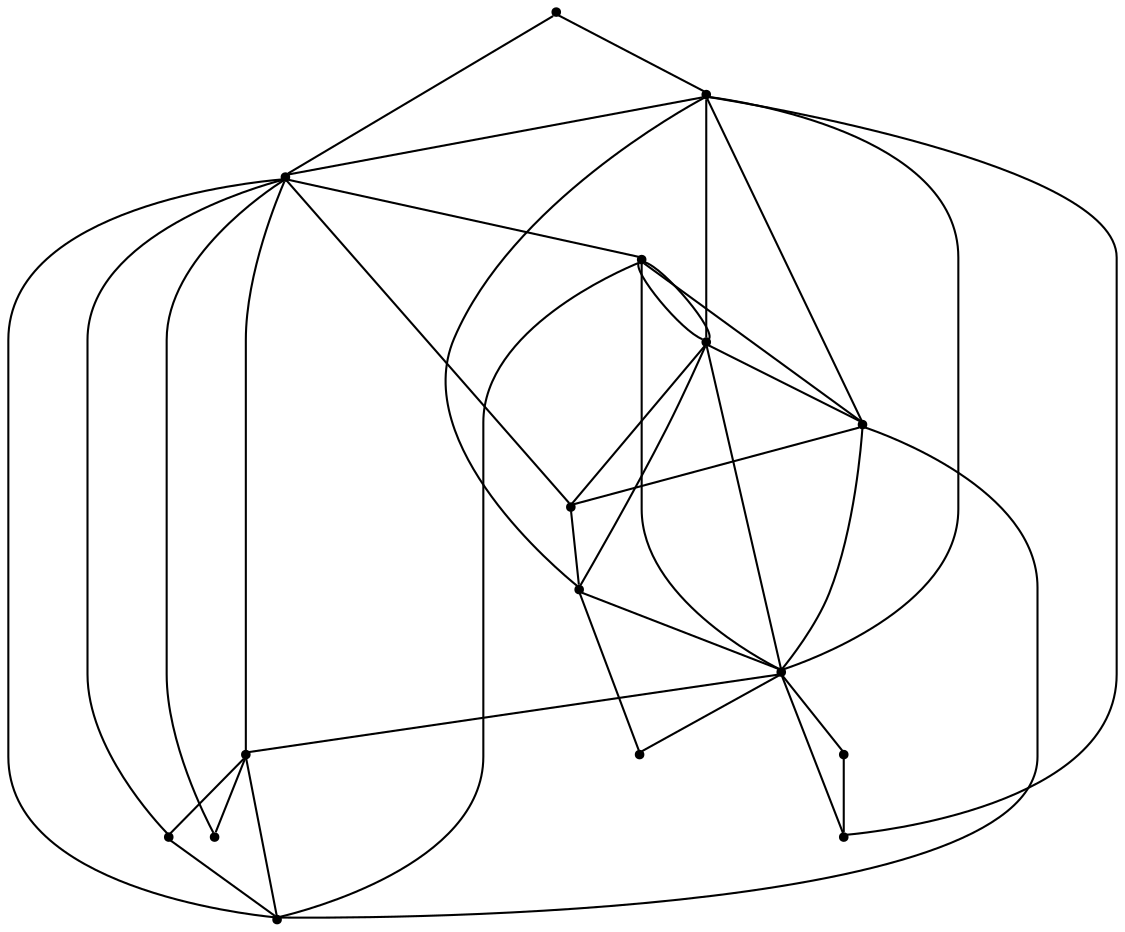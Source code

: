 graph {
  node [shape=point,comment="{\"directed\":false,\"doi\":\"10.1007/978-3-319-50106-2_24\",\"figure\":\"2 (1)\"}"]

  v0 [pos="1291.7318105174895,995.3076816558641"]
  v1 [pos="863.241655287778,1117.876685788236"]
  v2 [pos="1218.6024276571484,868.617181154264"]
  v3 [pos="1157.8303409790851,932.4776263996724"]
  v4 [pos="1016.7161167067297,838.7461249736691"]
  v5 [pos="764.3592494076656,796.515936943923"]
  v6 [pos="1145.4700243469667,1068.4372015664455"]
  v7 [pos="886.9360668729973,1024.1483319503327"]
  v8 [pos="698.4404433779696,1097.2768185617904"]
  v9 [pos="1090.8779688081272,751.1967727200511"]
  v10 [pos="1114.5692327666707,867.5846609791615"]
  v11 [pos="981.6939054217617,951.0177469468083"]
  v12 [pos="706.6792131285807,928.3561300304442"]
  v13 [pos="570.7159209405306,1068.4372015664455"]
  v14 [pos="570.7159209405306,862.433935095117"]
  v15 [pos="483.1644782839476,940.7162951787192"]

  v0 -- v1 [id="-1",pos="1291.7318105174895,995.3076816558641 1260.0380713685006,1126.3561450569177 1059.1852788680303,1201.5463654613845 863.241655287778,1117.876685788236"]
  v2 -- v3 [id="-2",pos="1218.6024276571484,868.617181154264 1183.5802481663893,883.7246025280116 1163.3227587635326,905.0110731767733 1157.8303409790851,932.4776263996724"]
  v3 -- v4 [id="-3",pos="1157.8303409790851,932.4776263996724 1092.5908182214469,907.0696593816824 1045.5541477082193,875.8275901299797 1016.7161167067297,838.7461249736691"]
  v3 -- v0 [id="-4",pos="1157.8303409790851,932.4776263996724 1218.256665635916,975.0505041095572 1262.8929369694656,995.9952547896654 1291.7318105174895,995.3076816558641"]
  v3 -- v5 [id="-5",pos="1157.8303409790851,932.4776263996724 994.5583987207024,898.9893238222015 863.3999745507414,853.6701595983293 764.3592494076656,796.515936943923"]
  v6 -- v3 [id="-7",pos="1145.4700243469667,1068.4372015664455 1165.3816245517555,1017.627578603575 1169.4988474208594,972.3042175955699 1157.8303409790851,932.4776263996724"]
  v6 -- v7 [id="-8",pos="1145.4700243469667,1068.4372015664455 1016.5285785658342,1054.8621468961946 930.3564799688496,1040.1016755743572 886.9360668729973,1024.1483319503327"]
  v6 -- v8 [id="-9",pos="1145.4700243469667,1068.4372015664455 934.5528704179874,1167.5580096956946 817.1257927541293,1185.0689643156525 698.4404433779696,1097.2768185617904"]
  v2 -- v4 [id="-10",pos="1218.6024276571484,868.617181154264 1137.4645287066803,896.6597906901558 1123.0454734631746,896.6597906901558 1108.3640524082473,886.8791852680359 1093.6908978476206,877.0943830617831 1078.7551231219015,857.5248422369159 1016.7161167067297,838.7461249736691"]
  v9 -- v10 [id="-11",pos="1090.8779688081272,751.1967727200511 1081.26406773059,811.6223250185469 1089.15704366576,850.4196866996283 1114.5692327666707,867.5846609791615"]
  v9 -- v2 [id="-12",pos="1090.8779688081272,751.1967727200511 1173.2785429688226,802.0083827966209 1215.8520060322521,841.1516612304886 1218.6024276571484,868.617181154264"]
  v9 -- v3 [id="-13",pos="1090.8779688081272,751.1967727200511 1137.039376545952,826.8870463127369 1159.3637438776614,887.3167953953661 1157.8303409790851,932.4776263996724"]
  v4 -- v9 [id="-14",pos="1016.7161167067297,838.7461249736691 1066.157430926517,780.3759953950728 1090.8780006023362,751.1967727200508 1090.8779688081272,751.1967727200511"]
  v4 -- v5 [id="-15",pos="1016.7161167067297,838.7461249736691 1007.1937352593643,835.3049050567381 994.8876595475422,831.4085089273744 971.7131150712121,825.2534798827585 948.5344373477316,819.102520446999 914.4872908597432,810.6929280959871 882.7989567262584,805.463099189798 851.1105590043561,800.2331431083321 821.7850432956901,798.1828232964124 802.2986270458384,797.7702666986038 782.8163440431371,797.3619068849284 773.17316049925,798.5911831100877 764.3592494076656,796.515936943923"]
  v11 -- v6 [id="-16",pos="981.6939054217617,951.0177469468083 1034.7272657688857,969.0287547549855 1089.3193213077252,1008.1719696012146 1145.4700243469667,1068.4372015664455"]
  v11 -- v1 [id="-17",pos="981.6939054217617,951.0177469468083 944.0835024625492,1028.079160785879 904.6022169749333,1083.7040371496116 863.241655287778,1117.876685788236"]
  v7 -- v11 [id="-18",pos="886.9360668729973,1024.1483319503327 930.1982083971996,1009.0429930717419 961.782384702495,984.664382743845 981.6939054217617,951.0177469468083"]
  v1 -- v7 [id="-19",pos="863.241655287778,1117.876685788236 865.9879595626284,1080.7952206319255 873.8850687449486,1049.5572845767174 886.9360668729973,1024.1483319503327"]
  v1 -- v3 [id="-20",pos="863.241655287778,1117.876685788236 993.1831720111498,1063.7927127684525 1091.3779327422772,1001.9919506147155 1157.8303409790851,932.4776263996724"]
  v7 -- v5 [id="-21",pos="886.9360668729973,1024.1483319503327 875.5227884427582,999.179024255706 863.8292599586199,989.0275121389167 850.9105734306962,979.334466894846 837.9876264787866,969.6454912596316 823.8353882359413,960.414982497136 806.6076325827191,952.517970099104 789.3757436823465,944.6251544852053 769.0725342071653,938.0575688427809 753.6908774965486,933.7527493121034 738.309220785932,929.4437965849314 727.849307605133,927.3934767730115 721.6940759488114,926.2641603153854 715.5431683048932,925.1389770542539 713.6970057738699,924.9306003632832 716.9767055934748,912.8329885738785 720.2563418246618,900.7312435879791 728.6660372420449,876.7360031318743 737.075732659428,856.8414022996092 745.4854280768112,836.9468650549825 753.8951234941943,821.1528402589188 758.3040900236962,812.3348880942317 762.7131837300334,803.5127391454114 763.1257453840574,801.6666628279675 764.3592494076656,796.515936943923"]
  v5 -- v7 [id="-23",pos="764.3592494076656,796.515936943923 833.8702764328474,879.078063028681 874.7309854655839,954.9517233704544 886.9360668729973,1024.1483319503327"]
  v5 -- v11 [id="-24",pos="764.3592494076656,796.515936943923 829.0651540610877,851.607376609287 901.5100393991196,903.1066234072968 981.6939054217617,951.0177469468083"]
  v12 -- v1 [id="-25",pos="706.6792131285807,928.3561300304442 747.3523204320039,977.9549966678335 799.5398435440148,1041.126835480317 863.241655287778,1117.876685788236"]
  v12 -- v13 [id="-26",pos="706.6792131285807,928.3561300304442 649.1575597008767,953.2347935465601 603.8378400539102,999.9333008221679 570.7159209405306,1068.4372015664455"]
  v12 -- v9 [id="-27",pos="706.6792131285807,928.3561300304442 845.5471447515488,829.6332692390858 973.6133913456962,770.578793599336 1090.8779688081272,751.1967727200511"]
  v12 -- v11 [id="-28",pos="706.6792131285807,928.3561300304442 843.4884697285792,925.768240323661 935.1614115753563,933.3193359689064 981.6939054217617,951.0177469468083"]
  v12 -- v14 [id="-29",pos="706.6792131285807,928.3561300304442 655.5211070135767,877.5445199538741 610.5431115233187,855.5662793871782 570.7159209405306,862.433935095117"]
  v12 -- v5 [id="-30",pos="706.6792131285807,928.3561300304442 732.4291998014069,857.6291259638588 751.9989804668605,813.6810383987331 764.3592494076656,796.515936943923"]
  v12 -- v7 [id="-31",pos="706.6792131285807,928.3561300304442 784.6166593250001,937.2824355309306 845.0470854347725,969.2121415040729 886.9360668729973,1024.1483319503327"]
  v8 -- v12 [id="-32",pos="698.4404433779696,1097.2768185617904 722.4734155961169,1050.5824444826774 725.2196721796539,994.2741917692764 706.6792131285807,928.3561300304442"]
  v8 -- v1 [id="-33",pos="698.4404433779696,1097.2768185617904 734.8337322282354,1118.563289210552 789.7675119237833,1125.4308813308526 863.241655287778,1117.876685788236"]
  v8 -- v7 [id="-34",pos="698.4404433779696,1097.2768185617904 741.8598072649298,1065.1637258395606 804.6906325543804,1040.7851155116637 886.9360668729973,1024.1483319503327"]
  v12 -- v15 [id="-36",pos="706.6792131285807,928.3561300304442 703.4119926576514,930.7931674392933 700.1436388354499,930.6120616556632 696.660969200007,930.4480997455028 677.541267355019,929.5521499207306 651.9621904518605,929.1729132454332 614.4062350753018,930.8190064401724 576.8502161103253,932.4609028507784 527.3173504661576,936.1281291314211 483.1644782839476,940.7162951787192"]
  v14 -- v8 [id="-37",pos="570.7159209405306,862.433935095117 599.7163567608205,949.1174939614648 642.2898198242501,1027.395657260934 698.4404433779696,1097.2768185617904"]
  v13 -- v1 [id="-38",pos="570.7159209405306,1068.4372015664455 672.9236672270505,1192.2783399922446 765.6259147911035,1176.8302319489674 863.241655287778,1117.876685788236"]
  v15 -- v13 [id="-39",pos="483.1644782839476,940.7162951787192 490.0322499547831,989.4693190503799 519.2160588746093,1032.0463935443977 570.7159209405306,1068.4372015664455"]
  v10 -- v3 [id="-41",pos="1114.5692327666707,867.5846609791615 1157.8303409790851,932.4776263996724 1157.8303409790851,932.4776263996724 1157.8303409790851,932.4776263996724"]
  v11 -- v4 [id="-42",pos="981.6939054217617,951.0177469468083 1016.7161167067297,838.7461249736691 1016.7161167067297,838.7461249736691 1016.7161167067297,838.7461249736691"]
}